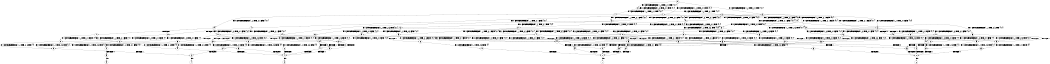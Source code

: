digraph BCG {
size = "7, 10.5";
center = TRUE;
node [shape = circle];
0 [peripheries = 2];
0 -> 1 [label = "EX !0 !ATOMIC_EXCH_BRANCH (1, +1, TRUE, +0, 1, TRUE) !{0, 1}"];
0 -> 2 [label = "EX !1 !ATOMIC_EXCH_BRANCH (1, +0, TRUE, +0, 1, TRUE) !{0, 1}"];
0 -> 3 [label = "EX !0 !ATOMIC_EXCH_BRANCH (1, +1, TRUE, +0, 1, TRUE) !{0, 1}"];
1 -> 4 [label = "EX !0 !ATOMIC_EXCH_BRANCH (1, +1, TRUE, +0, 1, FALSE) !{0, 1}"];
1 -> 5 [label = "EX !1 !ATOMIC_EXCH_BRANCH (1, +0, TRUE, +0, 1, FALSE) !{0, 1}"];
1 -> 6 [label = "EX !0 !ATOMIC_EXCH_BRANCH (1, +1, TRUE, +0, 1, FALSE) !{0, 1}"];
2 -> 2 [label = "EX !1 !ATOMIC_EXCH_BRANCH (1, +0, TRUE, +0, 1, TRUE) !{0, 1}"];
2 -> 7 [label = "EX !0 !ATOMIC_EXCH_BRANCH (1, +1, TRUE, +0, 1, TRUE) !{0, 1}"];
2 -> 8 [label = "EX !0 !ATOMIC_EXCH_BRANCH (1, +1, TRUE, +0, 1, TRUE) !{0, 1}"];
3 -> 9 [label = "EX !1 !ATOMIC_EXCH_BRANCH (1, +0, TRUE, +0, 1, FALSE) !{0, 1}"];
3 -> 6 [label = "EX !0 !ATOMIC_EXCH_BRANCH (1, +1, TRUE, +0, 1, FALSE) !{0, 1}"];
3 -> 10 [label = "EX !1 !ATOMIC_EXCH_BRANCH (1, +0, TRUE, +0, 1, FALSE) !{0, 1}"];
4 -> 11 [label = "EX !1 !ATOMIC_EXCH_BRANCH (1, +0, TRUE, +0, 1, FALSE) !{0, 1}"];
4 -> 12 [label = "TERMINATE !0"];
5 -> 13 [label = "EX !0 !ATOMIC_EXCH_BRANCH (1, +1, TRUE, +0, 1, TRUE) !{0, 1}"];
5 -> 14 [label = "EX !1 !ATOMIC_EXCH_BRANCH (1, +1, TRUE, +0, 3, TRUE) !{0, 1}"];
5 -> 15 [label = "EX !0 !ATOMIC_EXCH_BRANCH (1, +1, TRUE, +0, 1, TRUE) !{0, 1}"];
6 -> 16 [label = "EX !1 !ATOMIC_EXCH_BRANCH (1, +0, TRUE, +0, 1, FALSE) !{0, 1}"];
6 -> 17 [label = "EX !1 !ATOMIC_EXCH_BRANCH (1, +0, TRUE, +0, 1, FALSE) !{0, 1}"];
6 -> 18 [label = "TERMINATE !0"];
7 -> 19 [label = "EX !0 !ATOMIC_EXCH_BRANCH (1, +1, TRUE, +0, 1, FALSE) !{0, 1}"];
7 -> 5 [label = "EX !1 !ATOMIC_EXCH_BRANCH (1, +0, TRUE, +0, 1, FALSE) !{0, 1}"];
7 -> 20 [label = "EX !0 !ATOMIC_EXCH_BRANCH (1, +1, TRUE, +0, 1, FALSE) !{0, 1}"];
8 -> 9 [label = "EX !1 !ATOMIC_EXCH_BRANCH (1, +0, TRUE, +0, 1, FALSE) !{0, 1}"];
8 -> 20 [label = "EX !0 !ATOMIC_EXCH_BRANCH (1, +1, TRUE, +0, 1, FALSE) !{0, 1}"];
8 -> 10 [label = "EX !1 !ATOMIC_EXCH_BRANCH (1, +0, TRUE, +0, 1, FALSE) !{0, 1}"];
9 -> 21 [label = "EX !0 !ATOMIC_EXCH_BRANCH (1, +1, TRUE, +0, 1, TRUE) !{0, 1}"];
9 -> 22 [label = "EX !1 !ATOMIC_EXCH_BRANCH (1, +1, TRUE, +0, 3, TRUE) !{0, 1}"];
9 -> 15 [label = "EX !0 !ATOMIC_EXCH_BRANCH (1, +1, TRUE, +0, 1, TRUE) !{0, 1}"];
10 -> 22 [label = "EX !1 !ATOMIC_EXCH_BRANCH (1, +1, TRUE, +0, 3, TRUE) !{0, 1}"];
10 -> 15 [label = "EX !0 !ATOMIC_EXCH_BRANCH (1, +1, TRUE, +0, 1, TRUE) !{0, 1}"];
10 -> 23 [label = "EX !1 !ATOMIC_EXCH_BRANCH (1, +1, TRUE, +0, 3, TRUE) !{0, 1}"];
11 -> 24 [label = "EX !1 !ATOMIC_EXCH_BRANCH (1, +1, TRUE, +0, 3, TRUE) !{0, 1}"];
11 -> 25 [label = "TERMINATE !0"];
12 -> 26 [label = "EX !1 !ATOMIC_EXCH_BRANCH (1, +0, TRUE, +0, 1, FALSE) !{1}"];
12 -> 27 [label = "EX !1 !ATOMIC_EXCH_BRANCH (1, +0, TRUE, +0, 1, FALSE) !{1}"];
13 -> 28 [label = "EX !0 !ATOMIC_EXCH_BRANCH (1, +1, TRUE, +0, 1, FALSE) !{0, 1}"];
13 -> 29 [label = "EX !1 !ATOMIC_EXCH_BRANCH (1, +1, TRUE, +0, 3, FALSE) !{0, 1}"];
13 -> 30 [label = "EX !0 !ATOMIC_EXCH_BRANCH (1, +1, TRUE, +0, 1, FALSE) !{0, 1}"];
14 -> 31 [label = "EX !0 !ATOMIC_EXCH_BRANCH (1, +1, TRUE, +0, 1, FALSE) !{0, 1}"];
14 -> 32 [label = "TERMINATE !1"];
14 -> 33 [label = "EX !0 !ATOMIC_EXCH_BRANCH (1, +1, TRUE, +0, 1, FALSE) !{0, 1}"];
15 -> 34 [label = "EX !1 !ATOMIC_EXCH_BRANCH (1, +1, TRUE, +0, 3, FALSE) !{0, 1}"];
15 -> 30 [label = "EX !0 !ATOMIC_EXCH_BRANCH (1, +1, TRUE, +0, 1, FALSE) !{0, 1}"];
15 -> 35 [label = "EX !1 !ATOMIC_EXCH_BRANCH (1, +1, TRUE, +0, 3, FALSE) !{0, 1}"];
16 -> 36 [label = "EX !1 !ATOMIC_EXCH_BRANCH (1, +1, TRUE, +0, 3, TRUE) !{0, 1}"];
16 -> 37 [label = "TERMINATE !0"];
17 -> 36 [label = "EX !1 !ATOMIC_EXCH_BRANCH (1, +1, TRUE, +0, 3, TRUE) !{0, 1}"];
17 -> 38 [label = "EX !1 !ATOMIC_EXCH_BRANCH (1, +1, TRUE, +0, 3, TRUE) !{0, 1}"];
17 -> 39 [label = "TERMINATE !0"];
18 -> 40 [label = "EX !1 !ATOMIC_EXCH_BRANCH (1, +0, TRUE, +0, 1, FALSE) !{1}"];
19 -> 11 [label = "EX !1 !ATOMIC_EXCH_BRANCH (1, +0, TRUE, +0, 1, FALSE) !{0, 1}"];
19 -> 41 [label = "TERMINATE !0"];
20 -> 16 [label = "EX !1 !ATOMIC_EXCH_BRANCH (1, +0, TRUE, +0, 1, FALSE) !{0, 1}"];
20 -> 17 [label = "EX !1 !ATOMIC_EXCH_BRANCH (1, +0, TRUE, +0, 1, FALSE) !{0, 1}"];
20 -> 42 [label = "TERMINATE !0"];
21 -> 43 [label = "EX !0 !ATOMIC_EXCH_BRANCH (1, +1, TRUE, +0, 1, FALSE) !{0, 1}"];
21 -> 34 [label = "EX !1 !ATOMIC_EXCH_BRANCH (1, +1, TRUE, +0, 3, FALSE) !{0, 1}"];
21 -> 30 [label = "EX !0 !ATOMIC_EXCH_BRANCH (1, +1, TRUE, +0, 1, FALSE) !{0, 1}"];
22 -> 44 [label = "EX !0 !ATOMIC_EXCH_BRANCH (1, +1, TRUE, +0, 1, FALSE) !{0, 1}"];
22 -> 45 [label = "TERMINATE !1"];
22 -> 33 [label = "EX !0 !ATOMIC_EXCH_BRANCH (1, +1, TRUE, +0, 1, FALSE) !{0, 1}"];
23 -> 33 [label = "EX !0 !ATOMIC_EXCH_BRANCH (1, +1, TRUE, +0, 1, FALSE) !{0, 1}"];
23 -> 46 [label = "TERMINATE !1"];
24 -> 47 [label = "TERMINATE !0"];
24 -> 48 [label = "TERMINATE !1"];
25 -> 49 [label = "EX !1 !ATOMIC_EXCH_BRANCH (1, +1, TRUE, +0, 3, TRUE) !{1}"];
25 -> 50 [label = "EX !1 !ATOMIC_EXCH_BRANCH (1, +1, TRUE, +0, 3, TRUE) !{1}"];
26 -> 49 [label = "EX !1 !ATOMIC_EXCH_BRANCH (1, +1, TRUE, +0, 3, TRUE) !{1}"];
26 -> 50 [label = "EX !1 !ATOMIC_EXCH_BRANCH (1, +1, TRUE, +0, 3, TRUE) !{1}"];
27 -> 50 [label = "EX !1 !ATOMIC_EXCH_BRANCH (1, +1, TRUE, +0, 3, TRUE) !{1}"];
28 -> 31 [label = "EX !1 !ATOMIC_EXCH_BRANCH (1, +1, TRUE, +0, 3, FALSE) !{0, 1}"];
28 -> 51 [label = "TERMINATE !0"];
29 -> 31 [label = "EX !0 !ATOMIC_EXCH_BRANCH (1, +1, TRUE, +0, 1, FALSE) !{0, 1}"];
29 -> 32 [label = "TERMINATE !1"];
29 -> 33 [label = "EX !0 !ATOMIC_EXCH_BRANCH (1, +1, TRUE, +0, 1, FALSE) !{0, 1}"];
30 -> 44 [label = "EX !1 !ATOMIC_EXCH_BRANCH (1, +1, TRUE, +0, 3, FALSE) !{0, 1}"];
30 -> 33 [label = "EX !1 !ATOMIC_EXCH_BRANCH (1, +1, TRUE, +0, 3, FALSE) !{0, 1}"];
30 -> 52 [label = "TERMINATE !0"];
31 -> 47 [label = "TERMINATE !0"];
31 -> 48 [label = "TERMINATE !1"];
32 -> 53 [label = "EX !0 !ATOMIC_EXCH_BRANCH (1, +1, TRUE, +0, 1, FALSE) !{0}"];
32 -> 54 [label = "EX !0 !ATOMIC_EXCH_BRANCH (1, +1, TRUE, +0, 1, FALSE) !{0}"];
33 -> 55 [label = "TERMINATE !0"];
33 -> 56 [label = "TERMINATE !1"];
34 -> 44 [label = "EX !0 !ATOMIC_EXCH_BRANCH (1, +1, TRUE, +0, 1, FALSE) !{0, 1}"];
34 -> 45 [label = "TERMINATE !1"];
34 -> 33 [label = "EX !0 !ATOMIC_EXCH_BRANCH (1, +1, TRUE, +0, 1, FALSE) !{0, 1}"];
35 -> 33 [label = "EX !0 !ATOMIC_EXCH_BRANCH (1, +1, TRUE, +0, 1, FALSE) !{0, 1}"];
35 -> 46 [label = "TERMINATE !1"];
36 -> 57 [label = "TERMINATE !0"];
36 -> 58 [label = "TERMINATE !1"];
37 -> 59 [label = "EX !1 !ATOMIC_EXCH_BRANCH (1, +1, TRUE, +0, 3, TRUE) !{1}"];
38 -> 55 [label = "TERMINATE !0"];
38 -> 56 [label = "TERMINATE !1"];
39 -> 60 [label = "EX !1 !ATOMIC_EXCH_BRANCH (1, +1, TRUE, +0, 3, TRUE) !{1}"];
40 -> 60 [label = "EX !1 !ATOMIC_EXCH_BRANCH (1, +1, TRUE, +0, 3, TRUE) !{1}"];
41 -> 26 [label = "EX !1 !ATOMIC_EXCH_BRANCH (1, +0, TRUE, +0, 1, FALSE) !{1}"];
41 -> 27 [label = "EX !1 !ATOMIC_EXCH_BRANCH (1, +0, TRUE, +0, 1, FALSE) !{1}"];
42 -> 40 [label = "EX !1 !ATOMIC_EXCH_BRANCH (1, +0, TRUE, +0, 1, FALSE) !{1}"];
43 -> 44 [label = "EX !1 !ATOMIC_EXCH_BRANCH (1, +1, TRUE, +0, 3, FALSE) !{0, 1}"];
43 -> 61 [label = "TERMINATE !0"];
44 -> 57 [label = "TERMINATE !0"];
44 -> 58 [label = "TERMINATE !1"];
45 -> 62 [label = "EX !0 !ATOMIC_EXCH_BRANCH (1, +1, TRUE, +0, 1, FALSE) !{0}"];
46 -> 63 [label = "EX !0 !ATOMIC_EXCH_BRANCH (1, +1, TRUE, +0, 1, FALSE) !{0}"];
47 -> 64 [label = "TERMINATE !1"];
48 -> 64 [label = "TERMINATE !0"];
49 -> 64 [label = "TERMINATE !1"];
50 -> 65 [label = "TERMINATE !1"];
51 -> 66 [label = "EX !1 !ATOMIC_EXCH_BRANCH (1, +1, TRUE, +0, 3, FALSE) !{1}"];
51 -> 67 [label = "EX !1 !ATOMIC_EXCH_BRANCH (1, +1, TRUE, +0, 3, FALSE) !{1}"];
52 -> 68 [label = "EX !1 !ATOMIC_EXCH_BRANCH (1, +1, TRUE, +0, 3, FALSE) !{1}"];
53 -> 64 [label = "TERMINATE !0"];
54 -> 69 [label = "TERMINATE !0"];
55 -> 70 [label = "TERMINATE !1"];
56 -> 70 [label = "TERMINATE !0"];
57 -> 71 [label = "TERMINATE !1"];
58 -> 71 [label = "TERMINATE !0"];
59 -> 71 [label = "TERMINATE !1"];
60 -> 70 [label = "TERMINATE !1"];
61 -> 72 [label = "EX !1 !ATOMIC_EXCH_BRANCH (1, +1, TRUE, +0, 3, FALSE) !{1}"];
62 -> 71 [label = "TERMINATE !0"];
63 -> 70 [label = "TERMINATE !0"];
64 -> 73 [label = "exit"];
65 -> 74 [label = "exit"];
66 -> 64 [label = "TERMINATE !1"];
67 -> 65 [label = "TERMINATE !1"];
68 -> 70 [label = "TERMINATE !1"];
69 -> 75 [label = "exit"];
70 -> 76 [label = "exit"];
71 -> 77 [label = "exit"];
72 -> 71 [label = "TERMINATE !1"];
}
